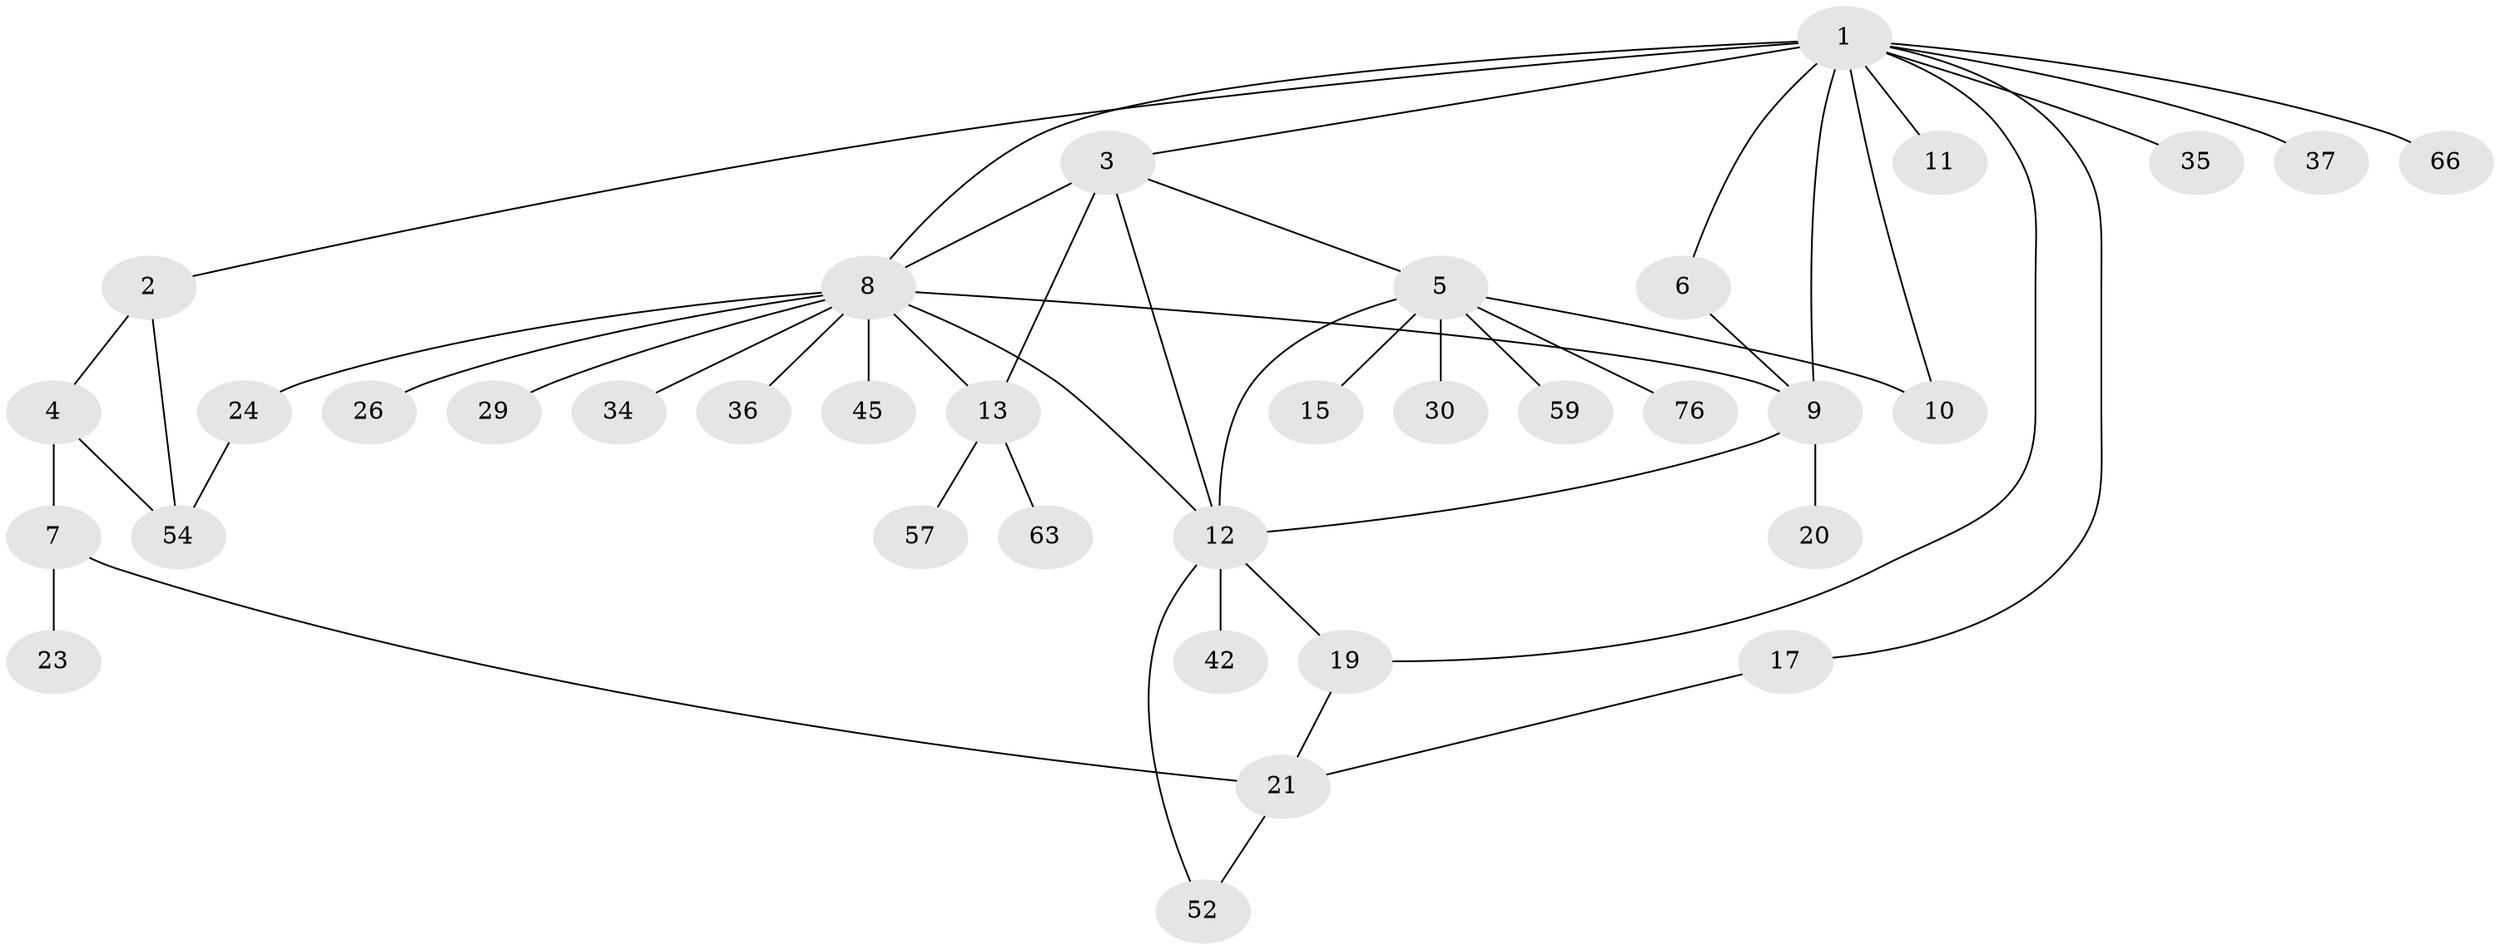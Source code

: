 // original degree distribution, {13: 0.011111111111111112, 3: 0.1111111111111111, 6: 0.022222222222222223, 7: 0.011111111111111112, 2: 0.16666666666666666, 4: 0.05555555555555555, 5: 0.05555555555555555, 1: 0.5444444444444444, 11: 0.011111111111111112, 17: 0.011111111111111112}
// Generated by graph-tools (version 1.1) at 2025/18/03/04/25 18:18:09]
// undirected, 36 vertices, 49 edges
graph export_dot {
graph [start="1"]
  node [color=gray90,style=filled];
  1;
  2;
  3;
  4;
  5;
  6;
  7 [super="+16"];
  8 [super="+25+73"];
  9 [super="+32+31"];
  10 [super="+40+84+50+43"];
  11;
  12 [super="+47+81+68+55+46+48+44+18"];
  13 [super="+28+14+41+27"];
  15;
  17;
  19 [super="+22"];
  20;
  21;
  23;
  24 [super="+39+74+90"];
  26 [super="+85"];
  29;
  30 [super="+70"];
  34 [super="+69"];
  35;
  36;
  37 [super="+61+87"];
  42;
  45;
  52 [super="+67"];
  54 [super="+62"];
  57;
  59;
  63;
  66;
  76;
  1 -- 2;
  1 -- 3;
  1 -- 6;
  1 -- 8;
  1 -- 9 [weight=2];
  1 -- 10;
  1 -- 11;
  1 -- 17;
  1 -- 19;
  1 -- 35;
  1 -- 37;
  1 -- 66;
  2 -- 4;
  2 -- 54;
  3 -- 5;
  3 -- 12;
  3 -- 13;
  3 -- 8 [weight=2];
  4 -- 7;
  4 -- 54;
  5 -- 10;
  5 -- 15;
  5 -- 30;
  5 -- 59;
  5 -- 76;
  5 -- 12;
  6 -- 9;
  7 -- 23;
  7 -- 21;
  8 -- 24 [weight=2];
  8 -- 34;
  8 -- 36;
  8 -- 9;
  8 -- 12;
  8 -- 13;
  8 -- 45;
  8 -- 26;
  8 -- 29;
  9 -- 20;
  9 -- 12;
  12 -- 42;
  12 -- 19 [weight=2];
  12 -- 52;
  13 -- 57;
  13 -- 63;
  17 -- 21;
  19 -- 21;
  21 -- 52;
  24 -- 54;
}
